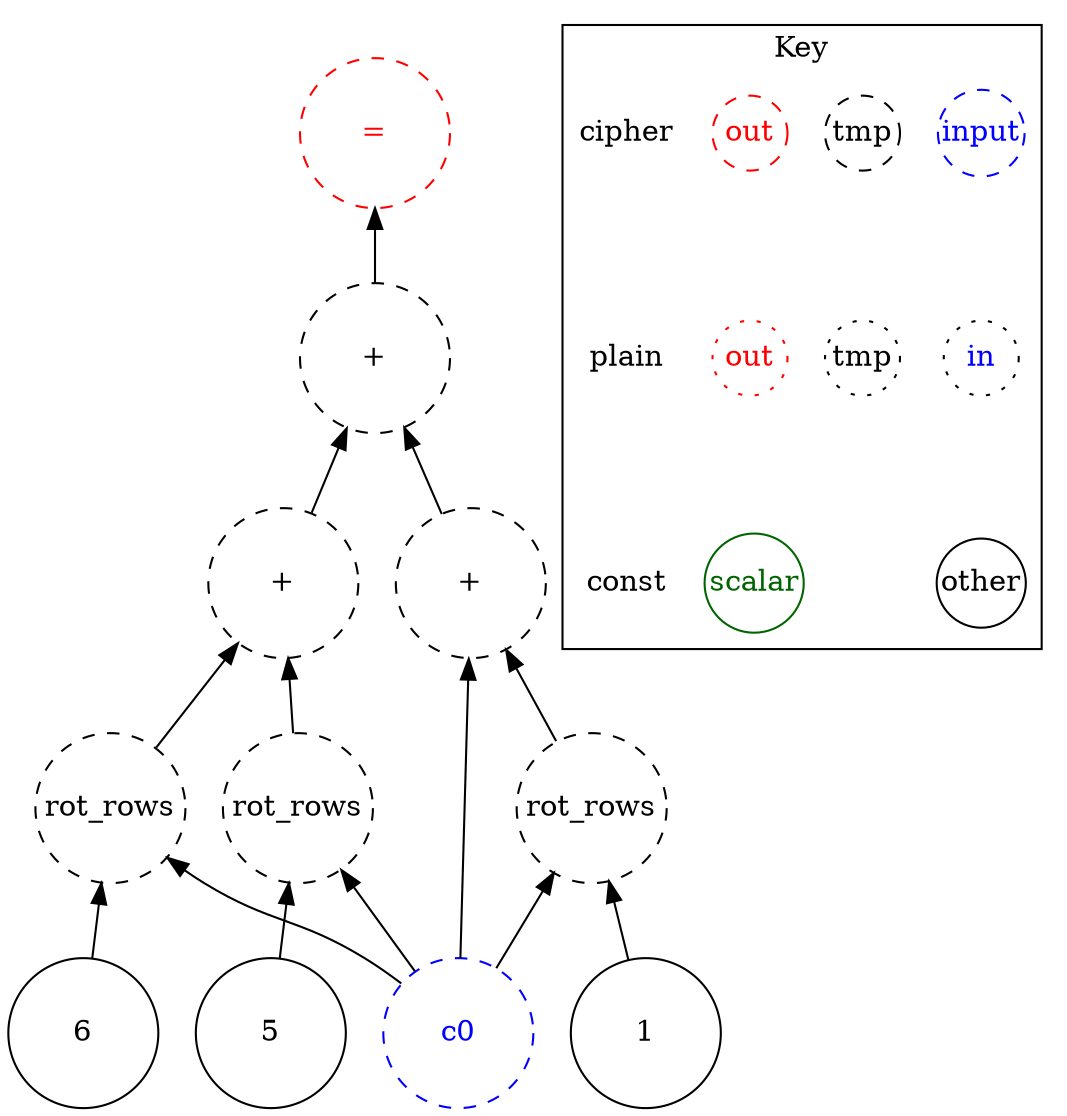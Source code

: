 digraph "box_blur" {
node [shape=circle width=1 margin=0]
edge [dir=back]
6 [label="6" style=solid]
ciphertext0 [label="c0" style=dashed color=blue fontcolor=blue]
ciphertext3 [label="rot_rows" style=dashed]
ciphertext3 -> ciphertext0
ciphertext3 -> 6
5 [label="5" style=solid]
ciphertext2 [label="rot_rows" style=dashed]
ciphertext2 -> ciphertext0
ciphertext2 -> 5
ciphertext5 [label="+" style=dashed]
ciphertext5 -> ciphertext2
ciphertext5 -> ciphertext3
1 [label="1" style=solid]
ciphertext1 [label="rot_rows" style=dashed]
ciphertext1 -> ciphertext0
ciphertext1 -> 1
ciphertext4 [label="+" style=dashed]
ciphertext4 -> ciphertext1
ciphertext4 -> ciphertext0
ciphertext6 [label="+" style=dashed]
ciphertext6 -> ciphertext4
ciphertext6 -> ciphertext5
ciphertext8 [label="=" style=dashed color=red fontcolor=red]
ciphertext8 -> ciphertext6
subgraph cluster_key {
    graph[label="Key"]
    node [width=0.5]
    edge [dir=forward style=invis]
    in_cipher [label=input color=blue fontcolor=blue style=dashed]
    tmp_cipher [label=tmp color=black fontcolor=black style=dashed]
    out_cipher [label=out color=red fontcolor=red style=dashed]
    cipher [shape=plain]

    in_plain [label=in icolor=blue fontcolor=blue style=dotted]
    tmp_plain [label=tmp color=black fontcolor=black style=dotted]
    out_plain [label=out color=red fontcolor=red style=dotted]
    plain [shape=plain]
    
    other [color=black fontcolor=black style=solid]
    scalar [color=darkgreen fontcolor=darkgreen style=solid]
    const[shape=plain]
    
    cipher -> plain
    plain -> const
    out_cipher -> out_plain
    in_cipher -> in_plain
    tmp_cipher -> tmp_plain
    in_plain -> other
    out_plain -> scalar
}
}
